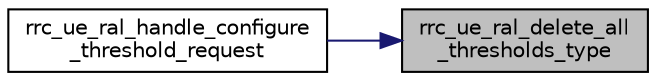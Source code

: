 digraph "rrc_ue_ral_delete_all_thresholds_type"
{
 // LATEX_PDF_SIZE
  edge [fontname="Helvetica",fontsize="10",labelfontname="Helvetica",labelfontsize="10"];
  node [fontname="Helvetica",fontsize="10",shape=record];
  rankdir="RL";
  Node1 [label="rrc_ue_ral_delete_all\l_thresholds_type",height=0.2,width=0.4,color="black", fillcolor="grey75", style="filled", fontcolor="black",tooltip=" "];
  Node1 -> Node2 [dir="back",color="midnightblue",fontsize="10",style="solid",fontname="Helvetica"];
  Node2 [label="rrc_ue_ral_handle_configure\l_threshold_request",height=0.2,width=0.4,color="black", fillcolor="white", style="filled",URL="$rrc__UE__ral_8h.html#a50e14fb3f9ffcc71d878806e494b1e95",tooltip=" "];
}
